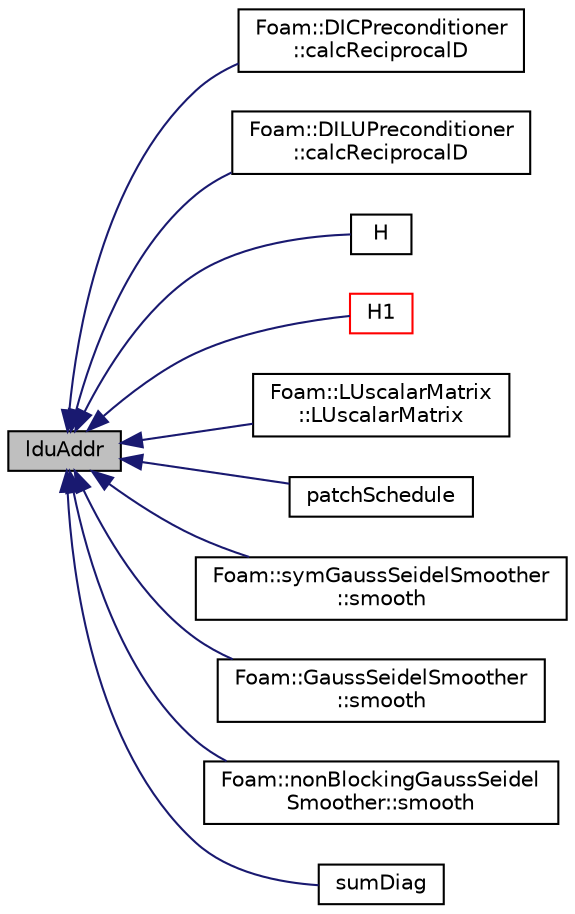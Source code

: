 digraph "lduAddr"
{
  bgcolor="transparent";
  edge [fontname="Helvetica",fontsize="10",labelfontname="Helvetica",labelfontsize="10"];
  node [fontname="Helvetica",fontsize="10",shape=record];
  rankdir="LR";
  Node1 [label="lduAddr",height=0.2,width=0.4,color="black", fillcolor="grey75", style="filled", fontcolor="black"];
  Node1 -> Node2 [dir="back",color="midnightblue",fontsize="10",style="solid",fontname="Helvetica"];
  Node2 [label="Foam::DICPreconditioner\l::calcReciprocalD",height=0.2,width=0.4,color="black",URL="$a00515.html#a0e2f579bbf250828b4e3f250dbadf455",tooltip="Calculate the reciprocal of the preconditioned diagonal. "];
  Node1 -> Node3 [dir="back",color="midnightblue",fontsize="10",style="solid",fontname="Helvetica"];
  Node3 [label="Foam::DILUPreconditioner\l::calcReciprocalD",height=0.2,width=0.4,color="black",URL="$a00524.html#a0e2f579bbf250828b4e3f250dbadf455",tooltip="Calculate the reciprocal of the preconditioned diagonal. "];
  Node1 -> Node4 [dir="back",color="midnightblue",fontsize="10",style="solid",fontname="Helvetica"];
  Node4 [label="H",height=0.2,width=0.4,color="black",URL="$a01274.html#a696121529e9157344b406f77234f75eb"];
  Node1 -> Node5 [dir="back",color="midnightblue",fontsize="10",style="solid",fontname="Helvetica"];
  Node5 [label="H1",height=0.2,width=0.4,color="red",URL="$a01274.html#a699ea4dd1f400188713b5b01c9214ada"];
  Node1 -> Node6 [dir="back",color="midnightblue",fontsize="10",style="solid",fontname="Helvetica"];
  Node6 [label="Foam::LUscalarMatrix\l::LUscalarMatrix",height=0.2,width=0.4,color="black",URL="$a01379.html#aebab11f1a492c2f8e5e99c3e138253ce",tooltip="Construct from lduMatrix and perform LU decomposition. "];
  Node1 -> Node7 [dir="back",color="midnightblue",fontsize="10",style="solid",fontname="Helvetica"];
  Node7 [label="patchSchedule",height=0.2,width=0.4,color="black",URL="$a01274.html#a7ca66a7d14d7dd33205a8c09f3218f99",tooltip="Return the patch evaluation schedule. "];
  Node1 -> Node8 [dir="back",color="midnightblue",fontsize="10",style="solid",fontname="Helvetica"];
  Node8 [label="Foam::symGaussSeidelSmoother\l::smooth",height=0.2,width=0.4,color="black",URL="$a02510.html#a8622cba882900a35ce041c544a6134c0",tooltip="Smooth for the given number of sweeps. "];
  Node1 -> Node9 [dir="back",color="midnightblue",fontsize="10",style="solid",fontname="Helvetica"];
  Node9 [label="Foam::GaussSeidelSmoother\l::smooth",height=0.2,width=0.4,color="black",URL="$a00899.html#a8622cba882900a35ce041c544a6134c0",tooltip="Smooth for the given number of sweeps. "];
  Node1 -> Node10 [dir="back",color="midnightblue",fontsize="10",style="solid",fontname="Helvetica"];
  Node10 [label="Foam::nonBlockingGaussSeidel\lSmoother::smooth",height=0.2,width=0.4,color="black",URL="$a01604.html#a84def9b216d3c88d8c9d2e410aa7ff04",tooltip="Smooth for the given number of sweeps. "];
  Node1 -> Node11 [dir="back",color="midnightblue",fontsize="10",style="solid",fontname="Helvetica"];
  Node11 [label="sumDiag",height=0.2,width=0.4,color="black",URL="$a01274.html#a2034fb6b7d0fc02febd7b511e063d285"];
}
